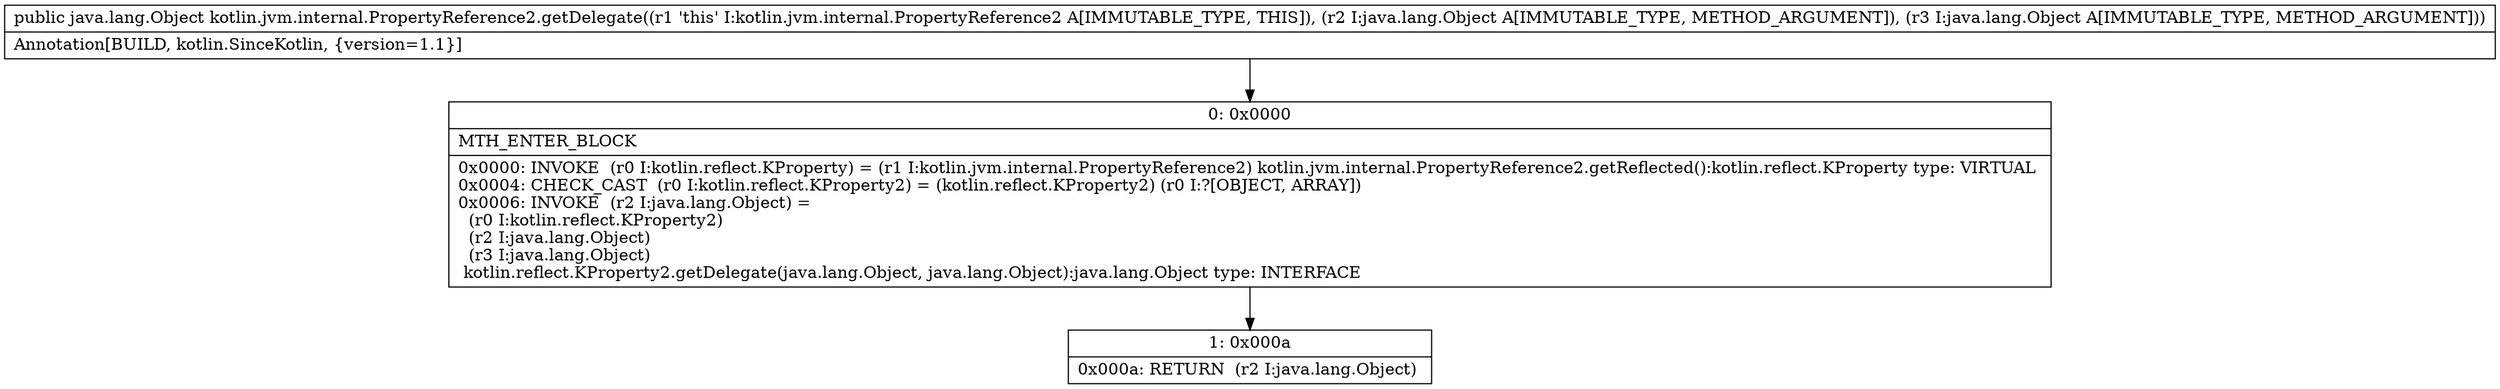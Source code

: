 digraph "CFG forkotlin.jvm.internal.PropertyReference2.getDelegate(Ljava\/lang\/Object;Ljava\/lang\/Object;)Ljava\/lang\/Object;" {
Node_0 [shape=record,label="{0\:\ 0x0000|MTH_ENTER_BLOCK\l|0x0000: INVOKE  (r0 I:kotlin.reflect.KProperty) = (r1 I:kotlin.jvm.internal.PropertyReference2) kotlin.jvm.internal.PropertyReference2.getReflected():kotlin.reflect.KProperty type: VIRTUAL \l0x0004: CHECK_CAST  (r0 I:kotlin.reflect.KProperty2) = (kotlin.reflect.KProperty2) (r0 I:?[OBJECT, ARRAY]) \l0x0006: INVOKE  (r2 I:java.lang.Object) = \l  (r0 I:kotlin.reflect.KProperty2)\l  (r2 I:java.lang.Object)\l  (r3 I:java.lang.Object)\l kotlin.reflect.KProperty2.getDelegate(java.lang.Object, java.lang.Object):java.lang.Object type: INTERFACE \l}"];
Node_1 [shape=record,label="{1\:\ 0x000a|0x000a: RETURN  (r2 I:java.lang.Object) \l}"];
MethodNode[shape=record,label="{public java.lang.Object kotlin.jvm.internal.PropertyReference2.getDelegate((r1 'this' I:kotlin.jvm.internal.PropertyReference2 A[IMMUTABLE_TYPE, THIS]), (r2 I:java.lang.Object A[IMMUTABLE_TYPE, METHOD_ARGUMENT]), (r3 I:java.lang.Object A[IMMUTABLE_TYPE, METHOD_ARGUMENT]))  | Annotation[BUILD, kotlin.SinceKotlin, \{version=1.1\}]\l}"];
MethodNode -> Node_0;
Node_0 -> Node_1;
}

